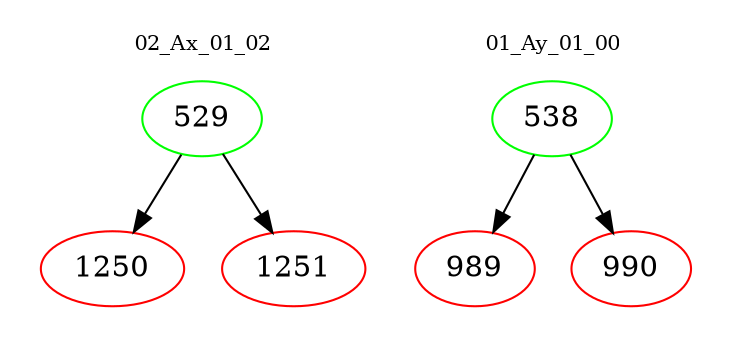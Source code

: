 digraph{
subgraph cluster_0 {
color = white
label = "02_Ax_01_02";
fontsize=10;
T0_529 [label="529", color="green"]
T0_529 -> T0_1250 [color="black"]
T0_1250 [label="1250", color="red"]
T0_529 -> T0_1251 [color="black"]
T0_1251 [label="1251", color="red"]
}
subgraph cluster_1 {
color = white
label = "01_Ay_01_00";
fontsize=10;
T1_538 [label="538", color="green"]
T1_538 -> T1_989 [color="black"]
T1_989 [label="989", color="red"]
T1_538 -> T1_990 [color="black"]
T1_990 [label="990", color="red"]
}
}
